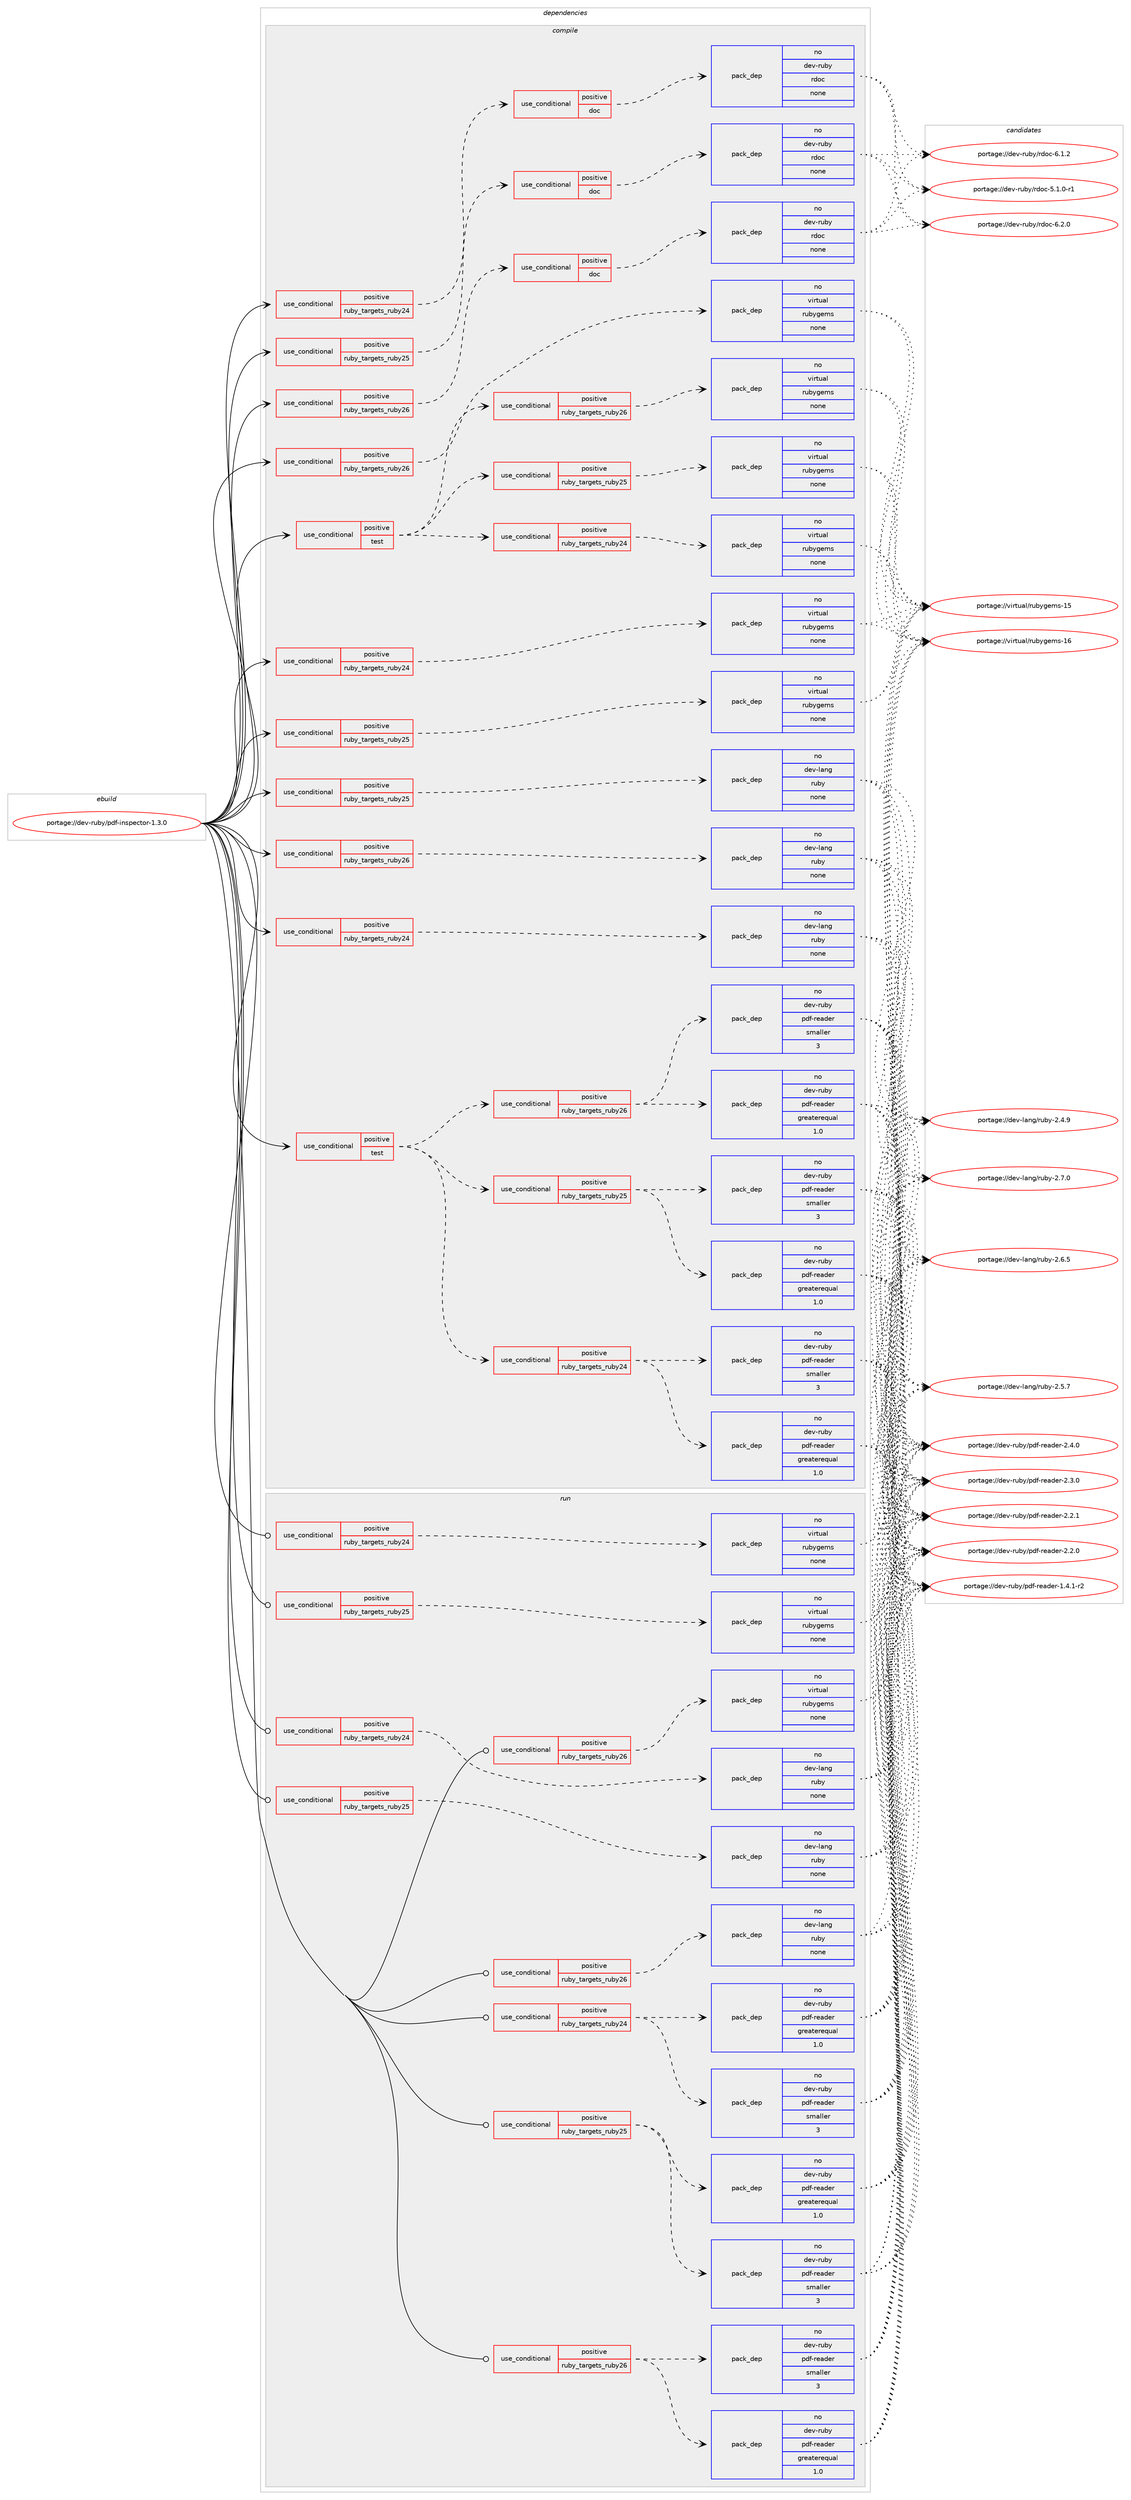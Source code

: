 digraph prolog {

# *************
# Graph options
# *************

newrank=true;
concentrate=true;
compound=true;
graph [rankdir=LR,fontname=Helvetica,fontsize=10,ranksep=1.5];#, ranksep=2.5, nodesep=0.2];
edge  [arrowhead=vee];
node  [fontname=Helvetica,fontsize=10];

# **********
# The ebuild
# **********

subgraph cluster_leftcol {
color=gray;
label=<<i>ebuild</i>>;
id [label="portage://dev-ruby/pdf-inspector-1.3.0", color=red, width=4, href="../dev-ruby/pdf-inspector-1.3.0.svg"];
}

# ****************
# The dependencies
# ****************

subgraph cluster_midcol {
color=gray;
label=<<i>dependencies</i>>;
subgraph cluster_compile {
fillcolor="#eeeeee";
style=filled;
label=<<i>compile</i>>;
subgraph cond78741 {
dependency339533 [label=<<TABLE BORDER="0" CELLBORDER="1" CELLSPACING="0" CELLPADDING="4"><TR><TD ROWSPAN="3" CELLPADDING="10">use_conditional</TD></TR><TR><TD>positive</TD></TR><TR><TD>ruby_targets_ruby24</TD></TR></TABLE>>, shape=none, color=red];
subgraph cond78742 {
dependency339534 [label=<<TABLE BORDER="0" CELLBORDER="1" CELLSPACING="0" CELLPADDING="4"><TR><TD ROWSPAN="3" CELLPADDING="10">use_conditional</TD></TR><TR><TD>positive</TD></TR><TR><TD>doc</TD></TR></TABLE>>, shape=none, color=red];
subgraph pack256045 {
dependency339535 [label=<<TABLE BORDER="0" CELLBORDER="1" CELLSPACING="0" CELLPADDING="4" WIDTH="220"><TR><TD ROWSPAN="6" CELLPADDING="30">pack_dep</TD></TR><TR><TD WIDTH="110">no</TD></TR><TR><TD>dev-ruby</TD></TR><TR><TD>rdoc</TD></TR><TR><TD>none</TD></TR><TR><TD></TD></TR></TABLE>>, shape=none, color=blue];
}
dependency339534:e -> dependency339535:w [weight=20,style="dashed",arrowhead="vee"];
}
dependency339533:e -> dependency339534:w [weight=20,style="dashed",arrowhead="vee"];
}
id:e -> dependency339533:w [weight=20,style="solid",arrowhead="vee"];
subgraph cond78743 {
dependency339536 [label=<<TABLE BORDER="0" CELLBORDER="1" CELLSPACING="0" CELLPADDING="4"><TR><TD ROWSPAN="3" CELLPADDING="10">use_conditional</TD></TR><TR><TD>positive</TD></TR><TR><TD>ruby_targets_ruby24</TD></TR></TABLE>>, shape=none, color=red];
subgraph pack256046 {
dependency339537 [label=<<TABLE BORDER="0" CELLBORDER="1" CELLSPACING="0" CELLPADDING="4" WIDTH="220"><TR><TD ROWSPAN="6" CELLPADDING="30">pack_dep</TD></TR><TR><TD WIDTH="110">no</TD></TR><TR><TD>dev-lang</TD></TR><TR><TD>ruby</TD></TR><TR><TD>none</TD></TR><TR><TD></TD></TR></TABLE>>, shape=none, color=blue];
}
dependency339536:e -> dependency339537:w [weight=20,style="dashed",arrowhead="vee"];
}
id:e -> dependency339536:w [weight=20,style="solid",arrowhead="vee"];
subgraph cond78744 {
dependency339538 [label=<<TABLE BORDER="0" CELLBORDER="1" CELLSPACING="0" CELLPADDING="4"><TR><TD ROWSPAN="3" CELLPADDING="10">use_conditional</TD></TR><TR><TD>positive</TD></TR><TR><TD>ruby_targets_ruby24</TD></TR></TABLE>>, shape=none, color=red];
subgraph pack256047 {
dependency339539 [label=<<TABLE BORDER="0" CELLBORDER="1" CELLSPACING="0" CELLPADDING="4" WIDTH="220"><TR><TD ROWSPAN="6" CELLPADDING="30">pack_dep</TD></TR><TR><TD WIDTH="110">no</TD></TR><TR><TD>virtual</TD></TR><TR><TD>rubygems</TD></TR><TR><TD>none</TD></TR><TR><TD></TD></TR></TABLE>>, shape=none, color=blue];
}
dependency339538:e -> dependency339539:w [weight=20,style="dashed",arrowhead="vee"];
}
id:e -> dependency339538:w [weight=20,style="solid",arrowhead="vee"];
subgraph cond78745 {
dependency339540 [label=<<TABLE BORDER="0" CELLBORDER="1" CELLSPACING="0" CELLPADDING="4"><TR><TD ROWSPAN="3" CELLPADDING="10">use_conditional</TD></TR><TR><TD>positive</TD></TR><TR><TD>ruby_targets_ruby25</TD></TR></TABLE>>, shape=none, color=red];
subgraph cond78746 {
dependency339541 [label=<<TABLE BORDER="0" CELLBORDER="1" CELLSPACING="0" CELLPADDING="4"><TR><TD ROWSPAN="3" CELLPADDING="10">use_conditional</TD></TR><TR><TD>positive</TD></TR><TR><TD>doc</TD></TR></TABLE>>, shape=none, color=red];
subgraph pack256048 {
dependency339542 [label=<<TABLE BORDER="0" CELLBORDER="1" CELLSPACING="0" CELLPADDING="4" WIDTH="220"><TR><TD ROWSPAN="6" CELLPADDING="30">pack_dep</TD></TR><TR><TD WIDTH="110">no</TD></TR><TR><TD>dev-ruby</TD></TR><TR><TD>rdoc</TD></TR><TR><TD>none</TD></TR><TR><TD></TD></TR></TABLE>>, shape=none, color=blue];
}
dependency339541:e -> dependency339542:w [weight=20,style="dashed",arrowhead="vee"];
}
dependency339540:e -> dependency339541:w [weight=20,style="dashed",arrowhead="vee"];
}
id:e -> dependency339540:w [weight=20,style="solid",arrowhead="vee"];
subgraph cond78747 {
dependency339543 [label=<<TABLE BORDER="0" CELLBORDER="1" CELLSPACING="0" CELLPADDING="4"><TR><TD ROWSPAN="3" CELLPADDING="10">use_conditional</TD></TR><TR><TD>positive</TD></TR><TR><TD>ruby_targets_ruby25</TD></TR></TABLE>>, shape=none, color=red];
subgraph pack256049 {
dependency339544 [label=<<TABLE BORDER="0" CELLBORDER="1" CELLSPACING="0" CELLPADDING="4" WIDTH="220"><TR><TD ROWSPAN="6" CELLPADDING="30">pack_dep</TD></TR><TR><TD WIDTH="110">no</TD></TR><TR><TD>dev-lang</TD></TR><TR><TD>ruby</TD></TR><TR><TD>none</TD></TR><TR><TD></TD></TR></TABLE>>, shape=none, color=blue];
}
dependency339543:e -> dependency339544:w [weight=20,style="dashed",arrowhead="vee"];
}
id:e -> dependency339543:w [weight=20,style="solid",arrowhead="vee"];
subgraph cond78748 {
dependency339545 [label=<<TABLE BORDER="0" CELLBORDER="1" CELLSPACING="0" CELLPADDING="4"><TR><TD ROWSPAN="3" CELLPADDING="10">use_conditional</TD></TR><TR><TD>positive</TD></TR><TR><TD>ruby_targets_ruby25</TD></TR></TABLE>>, shape=none, color=red];
subgraph pack256050 {
dependency339546 [label=<<TABLE BORDER="0" CELLBORDER="1" CELLSPACING="0" CELLPADDING="4" WIDTH="220"><TR><TD ROWSPAN="6" CELLPADDING="30">pack_dep</TD></TR><TR><TD WIDTH="110">no</TD></TR><TR><TD>virtual</TD></TR><TR><TD>rubygems</TD></TR><TR><TD>none</TD></TR><TR><TD></TD></TR></TABLE>>, shape=none, color=blue];
}
dependency339545:e -> dependency339546:w [weight=20,style="dashed",arrowhead="vee"];
}
id:e -> dependency339545:w [weight=20,style="solid",arrowhead="vee"];
subgraph cond78749 {
dependency339547 [label=<<TABLE BORDER="0" CELLBORDER="1" CELLSPACING="0" CELLPADDING="4"><TR><TD ROWSPAN="3" CELLPADDING="10">use_conditional</TD></TR><TR><TD>positive</TD></TR><TR><TD>ruby_targets_ruby26</TD></TR></TABLE>>, shape=none, color=red];
subgraph cond78750 {
dependency339548 [label=<<TABLE BORDER="0" CELLBORDER="1" CELLSPACING="0" CELLPADDING="4"><TR><TD ROWSPAN="3" CELLPADDING="10">use_conditional</TD></TR><TR><TD>positive</TD></TR><TR><TD>doc</TD></TR></TABLE>>, shape=none, color=red];
subgraph pack256051 {
dependency339549 [label=<<TABLE BORDER="0" CELLBORDER="1" CELLSPACING="0" CELLPADDING="4" WIDTH="220"><TR><TD ROWSPAN="6" CELLPADDING="30">pack_dep</TD></TR><TR><TD WIDTH="110">no</TD></TR><TR><TD>dev-ruby</TD></TR><TR><TD>rdoc</TD></TR><TR><TD>none</TD></TR><TR><TD></TD></TR></TABLE>>, shape=none, color=blue];
}
dependency339548:e -> dependency339549:w [weight=20,style="dashed",arrowhead="vee"];
}
dependency339547:e -> dependency339548:w [weight=20,style="dashed",arrowhead="vee"];
}
id:e -> dependency339547:w [weight=20,style="solid",arrowhead="vee"];
subgraph cond78751 {
dependency339550 [label=<<TABLE BORDER="0" CELLBORDER="1" CELLSPACING="0" CELLPADDING="4"><TR><TD ROWSPAN="3" CELLPADDING="10">use_conditional</TD></TR><TR><TD>positive</TD></TR><TR><TD>ruby_targets_ruby26</TD></TR></TABLE>>, shape=none, color=red];
subgraph pack256052 {
dependency339551 [label=<<TABLE BORDER="0" CELLBORDER="1" CELLSPACING="0" CELLPADDING="4" WIDTH="220"><TR><TD ROWSPAN="6" CELLPADDING="30">pack_dep</TD></TR><TR><TD WIDTH="110">no</TD></TR><TR><TD>dev-lang</TD></TR><TR><TD>ruby</TD></TR><TR><TD>none</TD></TR><TR><TD></TD></TR></TABLE>>, shape=none, color=blue];
}
dependency339550:e -> dependency339551:w [weight=20,style="dashed",arrowhead="vee"];
}
id:e -> dependency339550:w [weight=20,style="solid",arrowhead="vee"];
subgraph cond78752 {
dependency339552 [label=<<TABLE BORDER="0" CELLBORDER="1" CELLSPACING="0" CELLPADDING="4"><TR><TD ROWSPAN="3" CELLPADDING="10">use_conditional</TD></TR><TR><TD>positive</TD></TR><TR><TD>ruby_targets_ruby26</TD></TR></TABLE>>, shape=none, color=red];
subgraph pack256053 {
dependency339553 [label=<<TABLE BORDER="0" CELLBORDER="1" CELLSPACING="0" CELLPADDING="4" WIDTH="220"><TR><TD ROWSPAN="6" CELLPADDING="30">pack_dep</TD></TR><TR><TD WIDTH="110">no</TD></TR><TR><TD>virtual</TD></TR><TR><TD>rubygems</TD></TR><TR><TD>none</TD></TR><TR><TD></TD></TR></TABLE>>, shape=none, color=blue];
}
dependency339552:e -> dependency339553:w [weight=20,style="dashed",arrowhead="vee"];
}
id:e -> dependency339552:w [weight=20,style="solid",arrowhead="vee"];
subgraph cond78753 {
dependency339554 [label=<<TABLE BORDER="0" CELLBORDER="1" CELLSPACING="0" CELLPADDING="4"><TR><TD ROWSPAN="3" CELLPADDING="10">use_conditional</TD></TR><TR><TD>positive</TD></TR><TR><TD>test</TD></TR></TABLE>>, shape=none, color=red];
subgraph cond78754 {
dependency339555 [label=<<TABLE BORDER="0" CELLBORDER="1" CELLSPACING="0" CELLPADDING="4"><TR><TD ROWSPAN="3" CELLPADDING="10">use_conditional</TD></TR><TR><TD>positive</TD></TR><TR><TD>ruby_targets_ruby24</TD></TR></TABLE>>, shape=none, color=red];
subgraph pack256054 {
dependency339556 [label=<<TABLE BORDER="0" CELLBORDER="1" CELLSPACING="0" CELLPADDING="4" WIDTH="220"><TR><TD ROWSPAN="6" CELLPADDING="30">pack_dep</TD></TR><TR><TD WIDTH="110">no</TD></TR><TR><TD>dev-ruby</TD></TR><TR><TD>pdf-reader</TD></TR><TR><TD>greaterequal</TD></TR><TR><TD>1.0</TD></TR></TABLE>>, shape=none, color=blue];
}
dependency339555:e -> dependency339556:w [weight=20,style="dashed",arrowhead="vee"];
subgraph pack256055 {
dependency339557 [label=<<TABLE BORDER="0" CELLBORDER="1" CELLSPACING="0" CELLPADDING="4" WIDTH="220"><TR><TD ROWSPAN="6" CELLPADDING="30">pack_dep</TD></TR><TR><TD WIDTH="110">no</TD></TR><TR><TD>dev-ruby</TD></TR><TR><TD>pdf-reader</TD></TR><TR><TD>smaller</TD></TR><TR><TD>3</TD></TR></TABLE>>, shape=none, color=blue];
}
dependency339555:e -> dependency339557:w [weight=20,style="dashed",arrowhead="vee"];
}
dependency339554:e -> dependency339555:w [weight=20,style="dashed",arrowhead="vee"];
subgraph cond78755 {
dependency339558 [label=<<TABLE BORDER="0" CELLBORDER="1" CELLSPACING="0" CELLPADDING="4"><TR><TD ROWSPAN="3" CELLPADDING="10">use_conditional</TD></TR><TR><TD>positive</TD></TR><TR><TD>ruby_targets_ruby25</TD></TR></TABLE>>, shape=none, color=red];
subgraph pack256056 {
dependency339559 [label=<<TABLE BORDER="0" CELLBORDER="1" CELLSPACING="0" CELLPADDING="4" WIDTH="220"><TR><TD ROWSPAN="6" CELLPADDING="30">pack_dep</TD></TR><TR><TD WIDTH="110">no</TD></TR><TR><TD>dev-ruby</TD></TR><TR><TD>pdf-reader</TD></TR><TR><TD>greaterequal</TD></TR><TR><TD>1.0</TD></TR></TABLE>>, shape=none, color=blue];
}
dependency339558:e -> dependency339559:w [weight=20,style="dashed",arrowhead="vee"];
subgraph pack256057 {
dependency339560 [label=<<TABLE BORDER="0" CELLBORDER="1" CELLSPACING="0" CELLPADDING="4" WIDTH="220"><TR><TD ROWSPAN="6" CELLPADDING="30">pack_dep</TD></TR><TR><TD WIDTH="110">no</TD></TR><TR><TD>dev-ruby</TD></TR><TR><TD>pdf-reader</TD></TR><TR><TD>smaller</TD></TR><TR><TD>3</TD></TR></TABLE>>, shape=none, color=blue];
}
dependency339558:e -> dependency339560:w [weight=20,style="dashed",arrowhead="vee"];
}
dependency339554:e -> dependency339558:w [weight=20,style="dashed",arrowhead="vee"];
subgraph cond78756 {
dependency339561 [label=<<TABLE BORDER="0" CELLBORDER="1" CELLSPACING="0" CELLPADDING="4"><TR><TD ROWSPAN="3" CELLPADDING="10">use_conditional</TD></TR><TR><TD>positive</TD></TR><TR><TD>ruby_targets_ruby26</TD></TR></TABLE>>, shape=none, color=red];
subgraph pack256058 {
dependency339562 [label=<<TABLE BORDER="0" CELLBORDER="1" CELLSPACING="0" CELLPADDING="4" WIDTH="220"><TR><TD ROWSPAN="6" CELLPADDING="30">pack_dep</TD></TR><TR><TD WIDTH="110">no</TD></TR><TR><TD>dev-ruby</TD></TR><TR><TD>pdf-reader</TD></TR><TR><TD>greaterequal</TD></TR><TR><TD>1.0</TD></TR></TABLE>>, shape=none, color=blue];
}
dependency339561:e -> dependency339562:w [weight=20,style="dashed",arrowhead="vee"];
subgraph pack256059 {
dependency339563 [label=<<TABLE BORDER="0" CELLBORDER="1" CELLSPACING="0" CELLPADDING="4" WIDTH="220"><TR><TD ROWSPAN="6" CELLPADDING="30">pack_dep</TD></TR><TR><TD WIDTH="110">no</TD></TR><TR><TD>dev-ruby</TD></TR><TR><TD>pdf-reader</TD></TR><TR><TD>smaller</TD></TR><TR><TD>3</TD></TR></TABLE>>, shape=none, color=blue];
}
dependency339561:e -> dependency339563:w [weight=20,style="dashed",arrowhead="vee"];
}
dependency339554:e -> dependency339561:w [weight=20,style="dashed",arrowhead="vee"];
}
id:e -> dependency339554:w [weight=20,style="solid",arrowhead="vee"];
subgraph cond78757 {
dependency339564 [label=<<TABLE BORDER="0" CELLBORDER="1" CELLSPACING="0" CELLPADDING="4"><TR><TD ROWSPAN="3" CELLPADDING="10">use_conditional</TD></TR><TR><TD>positive</TD></TR><TR><TD>test</TD></TR></TABLE>>, shape=none, color=red];
subgraph cond78758 {
dependency339565 [label=<<TABLE BORDER="0" CELLBORDER="1" CELLSPACING="0" CELLPADDING="4"><TR><TD ROWSPAN="3" CELLPADDING="10">use_conditional</TD></TR><TR><TD>positive</TD></TR><TR><TD>ruby_targets_ruby24</TD></TR></TABLE>>, shape=none, color=red];
subgraph pack256060 {
dependency339566 [label=<<TABLE BORDER="0" CELLBORDER="1" CELLSPACING="0" CELLPADDING="4" WIDTH="220"><TR><TD ROWSPAN="6" CELLPADDING="30">pack_dep</TD></TR><TR><TD WIDTH="110">no</TD></TR><TR><TD>virtual</TD></TR><TR><TD>rubygems</TD></TR><TR><TD>none</TD></TR><TR><TD></TD></TR></TABLE>>, shape=none, color=blue];
}
dependency339565:e -> dependency339566:w [weight=20,style="dashed",arrowhead="vee"];
}
dependency339564:e -> dependency339565:w [weight=20,style="dashed",arrowhead="vee"];
subgraph cond78759 {
dependency339567 [label=<<TABLE BORDER="0" CELLBORDER="1" CELLSPACING="0" CELLPADDING="4"><TR><TD ROWSPAN="3" CELLPADDING="10">use_conditional</TD></TR><TR><TD>positive</TD></TR><TR><TD>ruby_targets_ruby25</TD></TR></TABLE>>, shape=none, color=red];
subgraph pack256061 {
dependency339568 [label=<<TABLE BORDER="0" CELLBORDER="1" CELLSPACING="0" CELLPADDING="4" WIDTH="220"><TR><TD ROWSPAN="6" CELLPADDING="30">pack_dep</TD></TR><TR><TD WIDTH="110">no</TD></TR><TR><TD>virtual</TD></TR><TR><TD>rubygems</TD></TR><TR><TD>none</TD></TR><TR><TD></TD></TR></TABLE>>, shape=none, color=blue];
}
dependency339567:e -> dependency339568:w [weight=20,style="dashed",arrowhead="vee"];
}
dependency339564:e -> dependency339567:w [weight=20,style="dashed",arrowhead="vee"];
subgraph cond78760 {
dependency339569 [label=<<TABLE BORDER="0" CELLBORDER="1" CELLSPACING="0" CELLPADDING="4"><TR><TD ROWSPAN="3" CELLPADDING="10">use_conditional</TD></TR><TR><TD>positive</TD></TR><TR><TD>ruby_targets_ruby26</TD></TR></TABLE>>, shape=none, color=red];
subgraph pack256062 {
dependency339570 [label=<<TABLE BORDER="0" CELLBORDER="1" CELLSPACING="0" CELLPADDING="4" WIDTH="220"><TR><TD ROWSPAN="6" CELLPADDING="30">pack_dep</TD></TR><TR><TD WIDTH="110">no</TD></TR><TR><TD>virtual</TD></TR><TR><TD>rubygems</TD></TR><TR><TD>none</TD></TR><TR><TD></TD></TR></TABLE>>, shape=none, color=blue];
}
dependency339569:e -> dependency339570:w [weight=20,style="dashed",arrowhead="vee"];
}
dependency339564:e -> dependency339569:w [weight=20,style="dashed",arrowhead="vee"];
}
id:e -> dependency339564:w [weight=20,style="solid",arrowhead="vee"];
}
subgraph cluster_compileandrun {
fillcolor="#eeeeee";
style=filled;
label=<<i>compile and run</i>>;
}
subgraph cluster_run {
fillcolor="#eeeeee";
style=filled;
label=<<i>run</i>>;
subgraph cond78761 {
dependency339571 [label=<<TABLE BORDER="0" CELLBORDER="1" CELLSPACING="0" CELLPADDING="4"><TR><TD ROWSPAN="3" CELLPADDING="10">use_conditional</TD></TR><TR><TD>positive</TD></TR><TR><TD>ruby_targets_ruby24</TD></TR></TABLE>>, shape=none, color=red];
subgraph pack256063 {
dependency339572 [label=<<TABLE BORDER="0" CELLBORDER="1" CELLSPACING="0" CELLPADDING="4" WIDTH="220"><TR><TD ROWSPAN="6" CELLPADDING="30">pack_dep</TD></TR><TR><TD WIDTH="110">no</TD></TR><TR><TD>dev-lang</TD></TR><TR><TD>ruby</TD></TR><TR><TD>none</TD></TR><TR><TD></TD></TR></TABLE>>, shape=none, color=blue];
}
dependency339571:e -> dependency339572:w [weight=20,style="dashed",arrowhead="vee"];
}
id:e -> dependency339571:w [weight=20,style="solid",arrowhead="odot"];
subgraph cond78762 {
dependency339573 [label=<<TABLE BORDER="0" CELLBORDER="1" CELLSPACING="0" CELLPADDING="4"><TR><TD ROWSPAN="3" CELLPADDING="10">use_conditional</TD></TR><TR><TD>positive</TD></TR><TR><TD>ruby_targets_ruby24</TD></TR></TABLE>>, shape=none, color=red];
subgraph pack256064 {
dependency339574 [label=<<TABLE BORDER="0" CELLBORDER="1" CELLSPACING="0" CELLPADDING="4" WIDTH="220"><TR><TD ROWSPAN="6" CELLPADDING="30">pack_dep</TD></TR><TR><TD WIDTH="110">no</TD></TR><TR><TD>dev-ruby</TD></TR><TR><TD>pdf-reader</TD></TR><TR><TD>greaterequal</TD></TR><TR><TD>1.0</TD></TR></TABLE>>, shape=none, color=blue];
}
dependency339573:e -> dependency339574:w [weight=20,style="dashed",arrowhead="vee"];
subgraph pack256065 {
dependency339575 [label=<<TABLE BORDER="0" CELLBORDER="1" CELLSPACING="0" CELLPADDING="4" WIDTH="220"><TR><TD ROWSPAN="6" CELLPADDING="30">pack_dep</TD></TR><TR><TD WIDTH="110">no</TD></TR><TR><TD>dev-ruby</TD></TR><TR><TD>pdf-reader</TD></TR><TR><TD>smaller</TD></TR><TR><TD>3</TD></TR></TABLE>>, shape=none, color=blue];
}
dependency339573:e -> dependency339575:w [weight=20,style="dashed",arrowhead="vee"];
}
id:e -> dependency339573:w [weight=20,style="solid",arrowhead="odot"];
subgraph cond78763 {
dependency339576 [label=<<TABLE BORDER="0" CELLBORDER="1" CELLSPACING="0" CELLPADDING="4"><TR><TD ROWSPAN="3" CELLPADDING="10">use_conditional</TD></TR><TR><TD>positive</TD></TR><TR><TD>ruby_targets_ruby24</TD></TR></TABLE>>, shape=none, color=red];
subgraph pack256066 {
dependency339577 [label=<<TABLE BORDER="0" CELLBORDER="1" CELLSPACING="0" CELLPADDING="4" WIDTH="220"><TR><TD ROWSPAN="6" CELLPADDING="30">pack_dep</TD></TR><TR><TD WIDTH="110">no</TD></TR><TR><TD>virtual</TD></TR><TR><TD>rubygems</TD></TR><TR><TD>none</TD></TR><TR><TD></TD></TR></TABLE>>, shape=none, color=blue];
}
dependency339576:e -> dependency339577:w [weight=20,style="dashed",arrowhead="vee"];
}
id:e -> dependency339576:w [weight=20,style="solid",arrowhead="odot"];
subgraph cond78764 {
dependency339578 [label=<<TABLE BORDER="0" CELLBORDER="1" CELLSPACING="0" CELLPADDING="4"><TR><TD ROWSPAN="3" CELLPADDING="10">use_conditional</TD></TR><TR><TD>positive</TD></TR><TR><TD>ruby_targets_ruby25</TD></TR></TABLE>>, shape=none, color=red];
subgraph pack256067 {
dependency339579 [label=<<TABLE BORDER="0" CELLBORDER="1" CELLSPACING="0" CELLPADDING="4" WIDTH="220"><TR><TD ROWSPAN="6" CELLPADDING="30">pack_dep</TD></TR><TR><TD WIDTH="110">no</TD></TR><TR><TD>dev-lang</TD></TR><TR><TD>ruby</TD></TR><TR><TD>none</TD></TR><TR><TD></TD></TR></TABLE>>, shape=none, color=blue];
}
dependency339578:e -> dependency339579:w [weight=20,style="dashed",arrowhead="vee"];
}
id:e -> dependency339578:w [weight=20,style="solid",arrowhead="odot"];
subgraph cond78765 {
dependency339580 [label=<<TABLE BORDER="0" CELLBORDER="1" CELLSPACING="0" CELLPADDING="4"><TR><TD ROWSPAN="3" CELLPADDING="10">use_conditional</TD></TR><TR><TD>positive</TD></TR><TR><TD>ruby_targets_ruby25</TD></TR></TABLE>>, shape=none, color=red];
subgraph pack256068 {
dependency339581 [label=<<TABLE BORDER="0" CELLBORDER="1" CELLSPACING="0" CELLPADDING="4" WIDTH="220"><TR><TD ROWSPAN="6" CELLPADDING="30">pack_dep</TD></TR><TR><TD WIDTH="110">no</TD></TR><TR><TD>dev-ruby</TD></TR><TR><TD>pdf-reader</TD></TR><TR><TD>greaterequal</TD></TR><TR><TD>1.0</TD></TR></TABLE>>, shape=none, color=blue];
}
dependency339580:e -> dependency339581:w [weight=20,style="dashed",arrowhead="vee"];
subgraph pack256069 {
dependency339582 [label=<<TABLE BORDER="0" CELLBORDER="1" CELLSPACING="0" CELLPADDING="4" WIDTH="220"><TR><TD ROWSPAN="6" CELLPADDING="30">pack_dep</TD></TR><TR><TD WIDTH="110">no</TD></TR><TR><TD>dev-ruby</TD></TR><TR><TD>pdf-reader</TD></TR><TR><TD>smaller</TD></TR><TR><TD>3</TD></TR></TABLE>>, shape=none, color=blue];
}
dependency339580:e -> dependency339582:w [weight=20,style="dashed",arrowhead="vee"];
}
id:e -> dependency339580:w [weight=20,style="solid",arrowhead="odot"];
subgraph cond78766 {
dependency339583 [label=<<TABLE BORDER="0" CELLBORDER="1" CELLSPACING="0" CELLPADDING="4"><TR><TD ROWSPAN="3" CELLPADDING="10">use_conditional</TD></TR><TR><TD>positive</TD></TR><TR><TD>ruby_targets_ruby25</TD></TR></TABLE>>, shape=none, color=red];
subgraph pack256070 {
dependency339584 [label=<<TABLE BORDER="0" CELLBORDER="1" CELLSPACING="0" CELLPADDING="4" WIDTH="220"><TR><TD ROWSPAN="6" CELLPADDING="30">pack_dep</TD></TR><TR><TD WIDTH="110">no</TD></TR><TR><TD>virtual</TD></TR><TR><TD>rubygems</TD></TR><TR><TD>none</TD></TR><TR><TD></TD></TR></TABLE>>, shape=none, color=blue];
}
dependency339583:e -> dependency339584:w [weight=20,style="dashed",arrowhead="vee"];
}
id:e -> dependency339583:w [weight=20,style="solid",arrowhead="odot"];
subgraph cond78767 {
dependency339585 [label=<<TABLE BORDER="0" CELLBORDER="1" CELLSPACING="0" CELLPADDING="4"><TR><TD ROWSPAN="3" CELLPADDING="10">use_conditional</TD></TR><TR><TD>positive</TD></TR><TR><TD>ruby_targets_ruby26</TD></TR></TABLE>>, shape=none, color=red];
subgraph pack256071 {
dependency339586 [label=<<TABLE BORDER="0" CELLBORDER="1" CELLSPACING="0" CELLPADDING="4" WIDTH="220"><TR><TD ROWSPAN="6" CELLPADDING="30">pack_dep</TD></TR><TR><TD WIDTH="110">no</TD></TR><TR><TD>dev-lang</TD></TR><TR><TD>ruby</TD></TR><TR><TD>none</TD></TR><TR><TD></TD></TR></TABLE>>, shape=none, color=blue];
}
dependency339585:e -> dependency339586:w [weight=20,style="dashed",arrowhead="vee"];
}
id:e -> dependency339585:w [weight=20,style="solid",arrowhead="odot"];
subgraph cond78768 {
dependency339587 [label=<<TABLE BORDER="0" CELLBORDER="1" CELLSPACING="0" CELLPADDING="4"><TR><TD ROWSPAN="3" CELLPADDING="10">use_conditional</TD></TR><TR><TD>positive</TD></TR><TR><TD>ruby_targets_ruby26</TD></TR></TABLE>>, shape=none, color=red];
subgraph pack256072 {
dependency339588 [label=<<TABLE BORDER="0" CELLBORDER="1" CELLSPACING="0" CELLPADDING="4" WIDTH="220"><TR><TD ROWSPAN="6" CELLPADDING="30">pack_dep</TD></TR><TR><TD WIDTH="110">no</TD></TR><TR><TD>dev-ruby</TD></TR><TR><TD>pdf-reader</TD></TR><TR><TD>greaterequal</TD></TR><TR><TD>1.0</TD></TR></TABLE>>, shape=none, color=blue];
}
dependency339587:e -> dependency339588:w [weight=20,style="dashed",arrowhead="vee"];
subgraph pack256073 {
dependency339589 [label=<<TABLE BORDER="0" CELLBORDER="1" CELLSPACING="0" CELLPADDING="4" WIDTH="220"><TR><TD ROWSPAN="6" CELLPADDING="30">pack_dep</TD></TR><TR><TD WIDTH="110">no</TD></TR><TR><TD>dev-ruby</TD></TR><TR><TD>pdf-reader</TD></TR><TR><TD>smaller</TD></TR><TR><TD>3</TD></TR></TABLE>>, shape=none, color=blue];
}
dependency339587:e -> dependency339589:w [weight=20,style="dashed",arrowhead="vee"];
}
id:e -> dependency339587:w [weight=20,style="solid",arrowhead="odot"];
subgraph cond78769 {
dependency339590 [label=<<TABLE BORDER="0" CELLBORDER="1" CELLSPACING="0" CELLPADDING="4"><TR><TD ROWSPAN="3" CELLPADDING="10">use_conditional</TD></TR><TR><TD>positive</TD></TR><TR><TD>ruby_targets_ruby26</TD></TR></TABLE>>, shape=none, color=red];
subgraph pack256074 {
dependency339591 [label=<<TABLE BORDER="0" CELLBORDER="1" CELLSPACING="0" CELLPADDING="4" WIDTH="220"><TR><TD ROWSPAN="6" CELLPADDING="30">pack_dep</TD></TR><TR><TD WIDTH="110">no</TD></TR><TR><TD>virtual</TD></TR><TR><TD>rubygems</TD></TR><TR><TD>none</TD></TR><TR><TD></TD></TR></TABLE>>, shape=none, color=blue];
}
dependency339590:e -> dependency339591:w [weight=20,style="dashed",arrowhead="vee"];
}
id:e -> dependency339590:w [weight=20,style="solid",arrowhead="odot"];
}
}

# **************
# The candidates
# **************

subgraph cluster_choices {
rank=same;
color=gray;
label=<<i>candidates</i>>;

subgraph choice256045 {
color=black;
nodesep=1;
choice10010111845114117981214711410011199455446504648 [label="portage://dev-ruby/rdoc-6.2.0", color=red, width=4,href="../dev-ruby/rdoc-6.2.0.svg"];
choice10010111845114117981214711410011199455446494650 [label="portage://dev-ruby/rdoc-6.1.2", color=red, width=4,href="../dev-ruby/rdoc-6.1.2.svg"];
choice100101118451141179812147114100111994553464946484511449 [label="portage://dev-ruby/rdoc-5.1.0-r1", color=red, width=4,href="../dev-ruby/rdoc-5.1.0-r1.svg"];
dependency339535:e -> choice10010111845114117981214711410011199455446504648:w [style=dotted,weight="100"];
dependency339535:e -> choice10010111845114117981214711410011199455446494650:w [style=dotted,weight="100"];
dependency339535:e -> choice100101118451141179812147114100111994553464946484511449:w [style=dotted,weight="100"];
}
subgraph choice256046 {
color=black;
nodesep=1;
choice10010111845108971101034711411798121455046554648 [label="portage://dev-lang/ruby-2.7.0", color=red, width=4,href="../dev-lang/ruby-2.7.0.svg"];
choice10010111845108971101034711411798121455046544653 [label="portage://dev-lang/ruby-2.6.5", color=red, width=4,href="../dev-lang/ruby-2.6.5.svg"];
choice10010111845108971101034711411798121455046534655 [label="portage://dev-lang/ruby-2.5.7", color=red, width=4,href="../dev-lang/ruby-2.5.7.svg"];
choice10010111845108971101034711411798121455046524657 [label="portage://dev-lang/ruby-2.4.9", color=red, width=4,href="../dev-lang/ruby-2.4.9.svg"];
dependency339537:e -> choice10010111845108971101034711411798121455046554648:w [style=dotted,weight="100"];
dependency339537:e -> choice10010111845108971101034711411798121455046544653:w [style=dotted,weight="100"];
dependency339537:e -> choice10010111845108971101034711411798121455046534655:w [style=dotted,weight="100"];
dependency339537:e -> choice10010111845108971101034711411798121455046524657:w [style=dotted,weight="100"];
}
subgraph choice256047 {
color=black;
nodesep=1;
choice118105114116117971084711411798121103101109115454954 [label="portage://virtual/rubygems-16", color=red, width=4,href="../virtual/rubygems-16.svg"];
choice118105114116117971084711411798121103101109115454953 [label="portage://virtual/rubygems-15", color=red, width=4,href="../virtual/rubygems-15.svg"];
dependency339539:e -> choice118105114116117971084711411798121103101109115454954:w [style=dotted,weight="100"];
dependency339539:e -> choice118105114116117971084711411798121103101109115454953:w [style=dotted,weight="100"];
}
subgraph choice256048 {
color=black;
nodesep=1;
choice10010111845114117981214711410011199455446504648 [label="portage://dev-ruby/rdoc-6.2.0", color=red, width=4,href="../dev-ruby/rdoc-6.2.0.svg"];
choice10010111845114117981214711410011199455446494650 [label="portage://dev-ruby/rdoc-6.1.2", color=red, width=4,href="../dev-ruby/rdoc-6.1.2.svg"];
choice100101118451141179812147114100111994553464946484511449 [label="portage://dev-ruby/rdoc-5.1.0-r1", color=red, width=4,href="../dev-ruby/rdoc-5.1.0-r1.svg"];
dependency339542:e -> choice10010111845114117981214711410011199455446504648:w [style=dotted,weight="100"];
dependency339542:e -> choice10010111845114117981214711410011199455446494650:w [style=dotted,weight="100"];
dependency339542:e -> choice100101118451141179812147114100111994553464946484511449:w [style=dotted,weight="100"];
}
subgraph choice256049 {
color=black;
nodesep=1;
choice10010111845108971101034711411798121455046554648 [label="portage://dev-lang/ruby-2.7.0", color=red, width=4,href="../dev-lang/ruby-2.7.0.svg"];
choice10010111845108971101034711411798121455046544653 [label="portage://dev-lang/ruby-2.6.5", color=red, width=4,href="../dev-lang/ruby-2.6.5.svg"];
choice10010111845108971101034711411798121455046534655 [label="portage://dev-lang/ruby-2.5.7", color=red, width=4,href="../dev-lang/ruby-2.5.7.svg"];
choice10010111845108971101034711411798121455046524657 [label="portage://dev-lang/ruby-2.4.9", color=red, width=4,href="../dev-lang/ruby-2.4.9.svg"];
dependency339544:e -> choice10010111845108971101034711411798121455046554648:w [style=dotted,weight="100"];
dependency339544:e -> choice10010111845108971101034711411798121455046544653:w [style=dotted,weight="100"];
dependency339544:e -> choice10010111845108971101034711411798121455046534655:w [style=dotted,weight="100"];
dependency339544:e -> choice10010111845108971101034711411798121455046524657:w [style=dotted,weight="100"];
}
subgraph choice256050 {
color=black;
nodesep=1;
choice118105114116117971084711411798121103101109115454954 [label="portage://virtual/rubygems-16", color=red, width=4,href="../virtual/rubygems-16.svg"];
choice118105114116117971084711411798121103101109115454953 [label="portage://virtual/rubygems-15", color=red, width=4,href="../virtual/rubygems-15.svg"];
dependency339546:e -> choice118105114116117971084711411798121103101109115454954:w [style=dotted,weight="100"];
dependency339546:e -> choice118105114116117971084711411798121103101109115454953:w [style=dotted,weight="100"];
}
subgraph choice256051 {
color=black;
nodesep=1;
choice10010111845114117981214711410011199455446504648 [label="portage://dev-ruby/rdoc-6.2.0", color=red, width=4,href="../dev-ruby/rdoc-6.2.0.svg"];
choice10010111845114117981214711410011199455446494650 [label="portage://dev-ruby/rdoc-6.1.2", color=red, width=4,href="../dev-ruby/rdoc-6.1.2.svg"];
choice100101118451141179812147114100111994553464946484511449 [label="portage://dev-ruby/rdoc-5.1.0-r1", color=red, width=4,href="../dev-ruby/rdoc-5.1.0-r1.svg"];
dependency339549:e -> choice10010111845114117981214711410011199455446504648:w [style=dotted,weight="100"];
dependency339549:e -> choice10010111845114117981214711410011199455446494650:w [style=dotted,weight="100"];
dependency339549:e -> choice100101118451141179812147114100111994553464946484511449:w [style=dotted,weight="100"];
}
subgraph choice256052 {
color=black;
nodesep=1;
choice10010111845108971101034711411798121455046554648 [label="portage://dev-lang/ruby-2.7.0", color=red, width=4,href="../dev-lang/ruby-2.7.0.svg"];
choice10010111845108971101034711411798121455046544653 [label="portage://dev-lang/ruby-2.6.5", color=red, width=4,href="../dev-lang/ruby-2.6.5.svg"];
choice10010111845108971101034711411798121455046534655 [label="portage://dev-lang/ruby-2.5.7", color=red, width=4,href="../dev-lang/ruby-2.5.7.svg"];
choice10010111845108971101034711411798121455046524657 [label="portage://dev-lang/ruby-2.4.9", color=red, width=4,href="../dev-lang/ruby-2.4.9.svg"];
dependency339551:e -> choice10010111845108971101034711411798121455046554648:w [style=dotted,weight="100"];
dependency339551:e -> choice10010111845108971101034711411798121455046544653:w [style=dotted,weight="100"];
dependency339551:e -> choice10010111845108971101034711411798121455046534655:w [style=dotted,weight="100"];
dependency339551:e -> choice10010111845108971101034711411798121455046524657:w [style=dotted,weight="100"];
}
subgraph choice256053 {
color=black;
nodesep=1;
choice118105114116117971084711411798121103101109115454954 [label="portage://virtual/rubygems-16", color=red, width=4,href="../virtual/rubygems-16.svg"];
choice118105114116117971084711411798121103101109115454953 [label="portage://virtual/rubygems-15", color=red, width=4,href="../virtual/rubygems-15.svg"];
dependency339553:e -> choice118105114116117971084711411798121103101109115454954:w [style=dotted,weight="100"];
dependency339553:e -> choice118105114116117971084711411798121103101109115454953:w [style=dotted,weight="100"];
}
subgraph choice256054 {
color=black;
nodesep=1;
choice1001011184511411798121471121001024511410197100101114455046524648 [label="portage://dev-ruby/pdf-reader-2.4.0", color=red, width=4,href="../dev-ruby/pdf-reader-2.4.0.svg"];
choice1001011184511411798121471121001024511410197100101114455046514648 [label="portage://dev-ruby/pdf-reader-2.3.0", color=red, width=4,href="../dev-ruby/pdf-reader-2.3.0.svg"];
choice1001011184511411798121471121001024511410197100101114455046504649 [label="portage://dev-ruby/pdf-reader-2.2.1", color=red, width=4,href="../dev-ruby/pdf-reader-2.2.1.svg"];
choice1001011184511411798121471121001024511410197100101114455046504648 [label="portage://dev-ruby/pdf-reader-2.2.0", color=red, width=4,href="../dev-ruby/pdf-reader-2.2.0.svg"];
choice10010111845114117981214711210010245114101971001011144549465246494511450 [label="portage://dev-ruby/pdf-reader-1.4.1-r2", color=red, width=4,href="../dev-ruby/pdf-reader-1.4.1-r2.svg"];
dependency339556:e -> choice1001011184511411798121471121001024511410197100101114455046524648:w [style=dotted,weight="100"];
dependency339556:e -> choice1001011184511411798121471121001024511410197100101114455046514648:w [style=dotted,weight="100"];
dependency339556:e -> choice1001011184511411798121471121001024511410197100101114455046504649:w [style=dotted,weight="100"];
dependency339556:e -> choice1001011184511411798121471121001024511410197100101114455046504648:w [style=dotted,weight="100"];
dependency339556:e -> choice10010111845114117981214711210010245114101971001011144549465246494511450:w [style=dotted,weight="100"];
}
subgraph choice256055 {
color=black;
nodesep=1;
choice1001011184511411798121471121001024511410197100101114455046524648 [label="portage://dev-ruby/pdf-reader-2.4.0", color=red, width=4,href="../dev-ruby/pdf-reader-2.4.0.svg"];
choice1001011184511411798121471121001024511410197100101114455046514648 [label="portage://dev-ruby/pdf-reader-2.3.0", color=red, width=4,href="../dev-ruby/pdf-reader-2.3.0.svg"];
choice1001011184511411798121471121001024511410197100101114455046504649 [label="portage://dev-ruby/pdf-reader-2.2.1", color=red, width=4,href="../dev-ruby/pdf-reader-2.2.1.svg"];
choice1001011184511411798121471121001024511410197100101114455046504648 [label="portage://dev-ruby/pdf-reader-2.2.0", color=red, width=4,href="../dev-ruby/pdf-reader-2.2.0.svg"];
choice10010111845114117981214711210010245114101971001011144549465246494511450 [label="portage://dev-ruby/pdf-reader-1.4.1-r2", color=red, width=4,href="../dev-ruby/pdf-reader-1.4.1-r2.svg"];
dependency339557:e -> choice1001011184511411798121471121001024511410197100101114455046524648:w [style=dotted,weight="100"];
dependency339557:e -> choice1001011184511411798121471121001024511410197100101114455046514648:w [style=dotted,weight="100"];
dependency339557:e -> choice1001011184511411798121471121001024511410197100101114455046504649:w [style=dotted,weight="100"];
dependency339557:e -> choice1001011184511411798121471121001024511410197100101114455046504648:w [style=dotted,weight="100"];
dependency339557:e -> choice10010111845114117981214711210010245114101971001011144549465246494511450:w [style=dotted,weight="100"];
}
subgraph choice256056 {
color=black;
nodesep=1;
choice1001011184511411798121471121001024511410197100101114455046524648 [label="portage://dev-ruby/pdf-reader-2.4.0", color=red, width=4,href="../dev-ruby/pdf-reader-2.4.0.svg"];
choice1001011184511411798121471121001024511410197100101114455046514648 [label="portage://dev-ruby/pdf-reader-2.3.0", color=red, width=4,href="../dev-ruby/pdf-reader-2.3.0.svg"];
choice1001011184511411798121471121001024511410197100101114455046504649 [label="portage://dev-ruby/pdf-reader-2.2.1", color=red, width=4,href="../dev-ruby/pdf-reader-2.2.1.svg"];
choice1001011184511411798121471121001024511410197100101114455046504648 [label="portage://dev-ruby/pdf-reader-2.2.0", color=red, width=4,href="../dev-ruby/pdf-reader-2.2.0.svg"];
choice10010111845114117981214711210010245114101971001011144549465246494511450 [label="portage://dev-ruby/pdf-reader-1.4.1-r2", color=red, width=4,href="../dev-ruby/pdf-reader-1.4.1-r2.svg"];
dependency339559:e -> choice1001011184511411798121471121001024511410197100101114455046524648:w [style=dotted,weight="100"];
dependency339559:e -> choice1001011184511411798121471121001024511410197100101114455046514648:w [style=dotted,weight="100"];
dependency339559:e -> choice1001011184511411798121471121001024511410197100101114455046504649:w [style=dotted,weight="100"];
dependency339559:e -> choice1001011184511411798121471121001024511410197100101114455046504648:w [style=dotted,weight="100"];
dependency339559:e -> choice10010111845114117981214711210010245114101971001011144549465246494511450:w [style=dotted,weight="100"];
}
subgraph choice256057 {
color=black;
nodesep=1;
choice1001011184511411798121471121001024511410197100101114455046524648 [label="portage://dev-ruby/pdf-reader-2.4.0", color=red, width=4,href="../dev-ruby/pdf-reader-2.4.0.svg"];
choice1001011184511411798121471121001024511410197100101114455046514648 [label="portage://dev-ruby/pdf-reader-2.3.0", color=red, width=4,href="../dev-ruby/pdf-reader-2.3.0.svg"];
choice1001011184511411798121471121001024511410197100101114455046504649 [label="portage://dev-ruby/pdf-reader-2.2.1", color=red, width=4,href="../dev-ruby/pdf-reader-2.2.1.svg"];
choice1001011184511411798121471121001024511410197100101114455046504648 [label="portage://dev-ruby/pdf-reader-2.2.0", color=red, width=4,href="../dev-ruby/pdf-reader-2.2.0.svg"];
choice10010111845114117981214711210010245114101971001011144549465246494511450 [label="portage://dev-ruby/pdf-reader-1.4.1-r2", color=red, width=4,href="../dev-ruby/pdf-reader-1.4.1-r2.svg"];
dependency339560:e -> choice1001011184511411798121471121001024511410197100101114455046524648:w [style=dotted,weight="100"];
dependency339560:e -> choice1001011184511411798121471121001024511410197100101114455046514648:w [style=dotted,weight="100"];
dependency339560:e -> choice1001011184511411798121471121001024511410197100101114455046504649:w [style=dotted,weight="100"];
dependency339560:e -> choice1001011184511411798121471121001024511410197100101114455046504648:w [style=dotted,weight="100"];
dependency339560:e -> choice10010111845114117981214711210010245114101971001011144549465246494511450:w [style=dotted,weight="100"];
}
subgraph choice256058 {
color=black;
nodesep=1;
choice1001011184511411798121471121001024511410197100101114455046524648 [label="portage://dev-ruby/pdf-reader-2.4.0", color=red, width=4,href="../dev-ruby/pdf-reader-2.4.0.svg"];
choice1001011184511411798121471121001024511410197100101114455046514648 [label="portage://dev-ruby/pdf-reader-2.3.0", color=red, width=4,href="../dev-ruby/pdf-reader-2.3.0.svg"];
choice1001011184511411798121471121001024511410197100101114455046504649 [label="portage://dev-ruby/pdf-reader-2.2.1", color=red, width=4,href="../dev-ruby/pdf-reader-2.2.1.svg"];
choice1001011184511411798121471121001024511410197100101114455046504648 [label="portage://dev-ruby/pdf-reader-2.2.0", color=red, width=4,href="../dev-ruby/pdf-reader-2.2.0.svg"];
choice10010111845114117981214711210010245114101971001011144549465246494511450 [label="portage://dev-ruby/pdf-reader-1.4.1-r2", color=red, width=4,href="../dev-ruby/pdf-reader-1.4.1-r2.svg"];
dependency339562:e -> choice1001011184511411798121471121001024511410197100101114455046524648:w [style=dotted,weight="100"];
dependency339562:e -> choice1001011184511411798121471121001024511410197100101114455046514648:w [style=dotted,weight="100"];
dependency339562:e -> choice1001011184511411798121471121001024511410197100101114455046504649:w [style=dotted,weight="100"];
dependency339562:e -> choice1001011184511411798121471121001024511410197100101114455046504648:w [style=dotted,weight="100"];
dependency339562:e -> choice10010111845114117981214711210010245114101971001011144549465246494511450:w [style=dotted,weight="100"];
}
subgraph choice256059 {
color=black;
nodesep=1;
choice1001011184511411798121471121001024511410197100101114455046524648 [label="portage://dev-ruby/pdf-reader-2.4.0", color=red, width=4,href="../dev-ruby/pdf-reader-2.4.0.svg"];
choice1001011184511411798121471121001024511410197100101114455046514648 [label="portage://dev-ruby/pdf-reader-2.3.0", color=red, width=4,href="../dev-ruby/pdf-reader-2.3.0.svg"];
choice1001011184511411798121471121001024511410197100101114455046504649 [label="portage://dev-ruby/pdf-reader-2.2.1", color=red, width=4,href="../dev-ruby/pdf-reader-2.2.1.svg"];
choice1001011184511411798121471121001024511410197100101114455046504648 [label="portage://dev-ruby/pdf-reader-2.2.0", color=red, width=4,href="../dev-ruby/pdf-reader-2.2.0.svg"];
choice10010111845114117981214711210010245114101971001011144549465246494511450 [label="portage://dev-ruby/pdf-reader-1.4.1-r2", color=red, width=4,href="../dev-ruby/pdf-reader-1.4.1-r2.svg"];
dependency339563:e -> choice1001011184511411798121471121001024511410197100101114455046524648:w [style=dotted,weight="100"];
dependency339563:e -> choice1001011184511411798121471121001024511410197100101114455046514648:w [style=dotted,weight="100"];
dependency339563:e -> choice1001011184511411798121471121001024511410197100101114455046504649:w [style=dotted,weight="100"];
dependency339563:e -> choice1001011184511411798121471121001024511410197100101114455046504648:w [style=dotted,weight="100"];
dependency339563:e -> choice10010111845114117981214711210010245114101971001011144549465246494511450:w [style=dotted,weight="100"];
}
subgraph choice256060 {
color=black;
nodesep=1;
choice118105114116117971084711411798121103101109115454954 [label="portage://virtual/rubygems-16", color=red, width=4,href="../virtual/rubygems-16.svg"];
choice118105114116117971084711411798121103101109115454953 [label="portage://virtual/rubygems-15", color=red, width=4,href="../virtual/rubygems-15.svg"];
dependency339566:e -> choice118105114116117971084711411798121103101109115454954:w [style=dotted,weight="100"];
dependency339566:e -> choice118105114116117971084711411798121103101109115454953:w [style=dotted,weight="100"];
}
subgraph choice256061 {
color=black;
nodesep=1;
choice118105114116117971084711411798121103101109115454954 [label="portage://virtual/rubygems-16", color=red, width=4,href="../virtual/rubygems-16.svg"];
choice118105114116117971084711411798121103101109115454953 [label="portage://virtual/rubygems-15", color=red, width=4,href="../virtual/rubygems-15.svg"];
dependency339568:e -> choice118105114116117971084711411798121103101109115454954:w [style=dotted,weight="100"];
dependency339568:e -> choice118105114116117971084711411798121103101109115454953:w [style=dotted,weight="100"];
}
subgraph choice256062 {
color=black;
nodesep=1;
choice118105114116117971084711411798121103101109115454954 [label="portage://virtual/rubygems-16", color=red, width=4,href="../virtual/rubygems-16.svg"];
choice118105114116117971084711411798121103101109115454953 [label="portage://virtual/rubygems-15", color=red, width=4,href="../virtual/rubygems-15.svg"];
dependency339570:e -> choice118105114116117971084711411798121103101109115454954:w [style=dotted,weight="100"];
dependency339570:e -> choice118105114116117971084711411798121103101109115454953:w [style=dotted,weight="100"];
}
subgraph choice256063 {
color=black;
nodesep=1;
choice10010111845108971101034711411798121455046554648 [label="portage://dev-lang/ruby-2.7.0", color=red, width=4,href="../dev-lang/ruby-2.7.0.svg"];
choice10010111845108971101034711411798121455046544653 [label="portage://dev-lang/ruby-2.6.5", color=red, width=4,href="../dev-lang/ruby-2.6.5.svg"];
choice10010111845108971101034711411798121455046534655 [label="portage://dev-lang/ruby-2.5.7", color=red, width=4,href="../dev-lang/ruby-2.5.7.svg"];
choice10010111845108971101034711411798121455046524657 [label="portage://dev-lang/ruby-2.4.9", color=red, width=4,href="../dev-lang/ruby-2.4.9.svg"];
dependency339572:e -> choice10010111845108971101034711411798121455046554648:w [style=dotted,weight="100"];
dependency339572:e -> choice10010111845108971101034711411798121455046544653:w [style=dotted,weight="100"];
dependency339572:e -> choice10010111845108971101034711411798121455046534655:w [style=dotted,weight="100"];
dependency339572:e -> choice10010111845108971101034711411798121455046524657:w [style=dotted,weight="100"];
}
subgraph choice256064 {
color=black;
nodesep=1;
choice1001011184511411798121471121001024511410197100101114455046524648 [label="portage://dev-ruby/pdf-reader-2.4.0", color=red, width=4,href="../dev-ruby/pdf-reader-2.4.0.svg"];
choice1001011184511411798121471121001024511410197100101114455046514648 [label="portage://dev-ruby/pdf-reader-2.3.0", color=red, width=4,href="../dev-ruby/pdf-reader-2.3.0.svg"];
choice1001011184511411798121471121001024511410197100101114455046504649 [label="portage://dev-ruby/pdf-reader-2.2.1", color=red, width=4,href="../dev-ruby/pdf-reader-2.2.1.svg"];
choice1001011184511411798121471121001024511410197100101114455046504648 [label="portage://dev-ruby/pdf-reader-2.2.0", color=red, width=4,href="../dev-ruby/pdf-reader-2.2.0.svg"];
choice10010111845114117981214711210010245114101971001011144549465246494511450 [label="portage://dev-ruby/pdf-reader-1.4.1-r2", color=red, width=4,href="../dev-ruby/pdf-reader-1.4.1-r2.svg"];
dependency339574:e -> choice1001011184511411798121471121001024511410197100101114455046524648:w [style=dotted,weight="100"];
dependency339574:e -> choice1001011184511411798121471121001024511410197100101114455046514648:w [style=dotted,weight="100"];
dependency339574:e -> choice1001011184511411798121471121001024511410197100101114455046504649:w [style=dotted,weight="100"];
dependency339574:e -> choice1001011184511411798121471121001024511410197100101114455046504648:w [style=dotted,weight="100"];
dependency339574:e -> choice10010111845114117981214711210010245114101971001011144549465246494511450:w [style=dotted,weight="100"];
}
subgraph choice256065 {
color=black;
nodesep=1;
choice1001011184511411798121471121001024511410197100101114455046524648 [label="portage://dev-ruby/pdf-reader-2.4.0", color=red, width=4,href="../dev-ruby/pdf-reader-2.4.0.svg"];
choice1001011184511411798121471121001024511410197100101114455046514648 [label="portage://dev-ruby/pdf-reader-2.3.0", color=red, width=4,href="../dev-ruby/pdf-reader-2.3.0.svg"];
choice1001011184511411798121471121001024511410197100101114455046504649 [label="portage://dev-ruby/pdf-reader-2.2.1", color=red, width=4,href="../dev-ruby/pdf-reader-2.2.1.svg"];
choice1001011184511411798121471121001024511410197100101114455046504648 [label="portage://dev-ruby/pdf-reader-2.2.0", color=red, width=4,href="../dev-ruby/pdf-reader-2.2.0.svg"];
choice10010111845114117981214711210010245114101971001011144549465246494511450 [label="portage://dev-ruby/pdf-reader-1.4.1-r2", color=red, width=4,href="../dev-ruby/pdf-reader-1.4.1-r2.svg"];
dependency339575:e -> choice1001011184511411798121471121001024511410197100101114455046524648:w [style=dotted,weight="100"];
dependency339575:e -> choice1001011184511411798121471121001024511410197100101114455046514648:w [style=dotted,weight="100"];
dependency339575:e -> choice1001011184511411798121471121001024511410197100101114455046504649:w [style=dotted,weight="100"];
dependency339575:e -> choice1001011184511411798121471121001024511410197100101114455046504648:w [style=dotted,weight="100"];
dependency339575:e -> choice10010111845114117981214711210010245114101971001011144549465246494511450:w [style=dotted,weight="100"];
}
subgraph choice256066 {
color=black;
nodesep=1;
choice118105114116117971084711411798121103101109115454954 [label="portage://virtual/rubygems-16", color=red, width=4,href="../virtual/rubygems-16.svg"];
choice118105114116117971084711411798121103101109115454953 [label="portage://virtual/rubygems-15", color=red, width=4,href="../virtual/rubygems-15.svg"];
dependency339577:e -> choice118105114116117971084711411798121103101109115454954:w [style=dotted,weight="100"];
dependency339577:e -> choice118105114116117971084711411798121103101109115454953:w [style=dotted,weight="100"];
}
subgraph choice256067 {
color=black;
nodesep=1;
choice10010111845108971101034711411798121455046554648 [label="portage://dev-lang/ruby-2.7.0", color=red, width=4,href="../dev-lang/ruby-2.7.0.svg"];
choice10010111845108971101034711411798121455046544653 [label="portage://dev-lang/ruby-2.6.5", color=red, width=4,href="../dev-lang/ruby-2.6.5.svg"];
choice10010111845108971101034711411798121455046534655 [label="portage://dev-lang/ruby-2.5.7", color=red, width=4,href="../dev-lang/ruby-2.5.7.svg"];
choice10010111845108971101034711411798121455046524657 [label="portage://dev-lang/ruby-2.4.9", color=red, width=4,href="../dev-lang/ruby-2.4.9.svg"];
dependency339579:e -> choice10010111845108971101034711411798121455046554648:w [style=dotted,weight="100"];
dependency339579:e -> choice10010111845108971101034711411798121455046544653:w [style=dotted,weight="100"];
dependency339579:e -> choice10010111845108971101034711411798121455046534655:w [style=dotted,weight="100"];
dependency339579:e -> choice10010111845108971101034711411798121455046524657:w [style=dotted,weight="100"];
}
subgraph choice256068 {
color=black;
nodesep=1;
choice1001011184511411798121471121001024511410197100101114455046524648 [label="portage://dev-ruby/pdf-reader-2.4.0", color=red, width=4,href="../dev-ruby/pdf-reader-2.4.0.svg"];
choice1001011184511411798121471121001024511410197100101114455046514648 [label="portage://dev-ruby/pdf-reader-2.3.0", color=red, width=4,href="../dev-ruby/pdf-reader-2.3.0.svg"];
choice1001011184511411798121471121001024511410197100101114455046504649 [label="portage://dev-ruby/pdf-reader-2.2.1", color=red, width=4,href="../dev-ruby/pdf-reader-2.2.1.svg"];
choice1001011184511411798121471121001024511410197100101114455046504648 [label="portage://dev-ruby/pdf-reader-2.2.0", color=red, width=4,href="../dev-ruby/pdf-reader-2.2.0.svg"];
choice10010111845114117981214711210010245114101971001011144549465246494511450 [label="portage://dev-ruby/pdf-reader-1.4.1-r2", color=red, width=4,href="../dev-ruby/pdf-reader-1.4.1-r2.svg"];
dependency339581:e -> choice1001011184511411798121471121001024511410197100101114455046524648:w [style=dotted,weight="100"];
dependency339581:e -> choice1001011184511411798121471121001024511410197100101114455046514648:w [style=dotted,weight="100"];
dependency339581:e -> choice1001011184511411798121471121001024511410197100101114455046504649:w [style=dotted,weight="100"];
dependency339581:e -> choice1001011184511411798121471121001024511410197100101114455046504648:w [style=dotted,weight="100"];
dependency339581:e -> choice10010111845114117981214711210010245114101971001011144549465246494511450:w [style=dotted,weight="100"];
}
subgraph choice256069 {
color=black;
nodesep=1;
choice1001011184511411798121471121001024511410197100101114455046524648 [label="portage://dev-ruby/pdf-reader-2.4.0", color=red, width=4,href="../dev-ruby/pdf-reader-2.4.0.svg"];
choice1001011184511411798121471121001024511410197100101114455046514648 [label="portage://dev-ruby/pdf-reader-2.3.0", color=red, width=4,href="../dev-ruby/pdf-reader-2.3.0.svg"];
choice1001011184511411798121471121001024511410197100101114455046504649 [label="portage://dev-ruby/pdf-reader-2.2.1", color=red, width=4,href="../dev-ruby/pdf-reader-2.2.1.svg"];
choice1001011184511411798121471121001024511410197100101114455046504648 [label="portage://dev-ruby/pdf-reader-2.2.0", color=red, width=4,href="../dev-ruby/pdf-reader-2.2.0.svg"];
choice10010111845114117981214711210010245114101971001011144549465246494511450 [label="portage://dev-ruby/pdf-reader-1.4.1-r2", color=red, width=4,href="../dev-ruby/pdf-reader-1.4.1-r2.svg"];
dependency339582:e -> choice1001011184511411798121471121001024511410197100101114455046524648:w [style=dotted,weight="100"];
dependency339582:e -> choice1001011184511411798121471121001024511410197100101114455046514648:w [style=dotted,weight="100"];
dependency339582:e -> choice1001011184511411798121471121001024511410197100101114455046504649:w [style=dotted,weight="100"];
dependency339582:e -> choice1001011184511411798121471121001024511410197100101114455046504648:w [style=dotted,weight="100"];
dependency339582:e -> choice10010111845114117981214711210010245114101971001011144549465246494511450:w [style=dotted,weight="100"];
}
subgraph choice256070 {
color=black;
nodesep=1;
choice118105114116117971084711411798121103101109115454954 [label="portage://virtual/rubygems-16", color=red, width=4,href="../virtual/rubygems-16.svg"];
choice118105114116117971084711411798121103101109115454953 [label="portage://virtual/rubygems-15", color=red, width=4,href="../virtual/rubygems-15.svg"];
dependency339584:e -> choice118105114116117971084711411798121103101109115454954:w [style=dotted,weight="100"];
dependency339584:e -> choice118105114116117971084711411798121103101109115454953:w [style=dotted,weight="100"];
}
subgraph choice256071 {
color=black;
nodesep=1;
choice10010111845108971101034711411798121455046554648 [label="portage://dev-lang/ruby-2.7.0", color=red, width=4,href="../dev-lang/ruby-2.7.0.svg"];
choice10010111845108971101034711411798121455046544653 [label="portage://dev-lang/ruby-2.6.5", color=red, width=4,href="../dev-lang/ruby-2.6.5.svg"];
choice10010111845108971101034711411798121455046534655 [label="portage://dev-lang/ruby-2.5.7", color=red, width=4,href="../dev-lang/ruby-2.5.7.svg"];
choice10010111845108971101034711411798121455046524657 [label="portage://dev-lang/ruby-2.4.9", color=red, width=4,href="../dev-lang/ruby-2.4.9.svg"];
dependency339586:e -> choice10010111845108971101034711411798121455046554648:w [style=dotted,weight="100"];
dependency339586:e -> choice10010111845108971101034711411798121455046544653:w [style=dotted,weight="100"];
dependency339586:e -> choice10010111845108971101034711411798121455046534655:w [style=dotted,weight="100"];
dependency339586:e -> choice10010111845108971101034711411798121455046524657:w [style=dotted,weight="100"];
}
subgraph choice256072 {
color=black;
nodesep=1;
choice1001011184511411798121471121001024511410197100101114455046524648 [label="portage://dev-ruby/pdf-reader-2.4.0", color=red, width=4,href="../dev-ruby/pdf-reader-2.4.0.svg"];
choice1001011184511411798121471121001024511410197100101114455046514648 [label="portage://dev-ruby/pdf-reader-2.3.0", color=red, width=4,href="../dev-ruby/pdf-reader-2.3.0.svg"];
choice1001011184511411798121471121001024511410197100101114455046504649 [label="portage://dev-ruby/pdf-reader-2.2.1", color=red, width=4,href="../dev-ruby/pdf-reader-2.2.1.svg"];
choice1001011184511411798121471121001024511410197100101114455046504648 [label="portage://dev-ruby/pdf-reader-2.2.0", color=red, width=4,href="../dev-ruby/pdf-reader-2.2.0.svg"];
choice10010111845114117981214711210010245114101971001011144549465246494511450 [label="portage://dev-ruby/pdf-reader-1.4.1-r2", color=red, width=4,href="../dev-ruby/pdf-reader-1.4.1-r2.svg"];
dependency339588:e -> choice1001011184511411798121471121001024511410197100101114455046524648:w [style=dotted,weight="100"];
dependency339588:e -> choice1001011184511411798121471121001024511410197100101114455046514648:w [style=dotted,weight="100"];
dependency339588:e -> choice1001011184511411798121471121001024511410197100101114455046504649:w [style=dotted,weight="100"];
dependency339588:e -> choice1001011184511411798121471121001024511410197100101114455046504648:w [style=dotted,weight="100"];
dependency339588:e -> choice10010111845114117981214711210010245114101971001011144549465246494511450:w [style=dotted,weight="100"];
}
subgraph choice256073 {
color=black;
nodesep=1;
choice1001011184511411798121471121001024511410197100101114455046524648 [label="portage://dev-ruby/pdf-reader-2.4.0", color=red, width=4,href="../dev-ruby/pdf-reader-2.4.0.svg"];
choice1001011184511411798121471121001024511410197100101114455046514648 [label="portage://dev-ruby/pdf-reader-2.3.0", color=red, width=4,href="../dev-ruby/pdf-reader-2.3.0.svg"];
choice1001011184511411798121471121001024511410197100101114455046504649 [label="portage://dev-ruby/pdf-reader-2.2.1", color=red, width=4,href="../dev-ruby/pdf-reader-2.2.1.svg"];
choice1001011184511411798121471121001024511410197100101114455046504648 [label="portage://dev-ruby/pdf-reader-2.2.0", color=red, width=4,href="../dev-ruby/pdf-reader-2.2.0.svg"];
choice10010111845114117981214711210010245114101971001011144549465246494511450 [label="portage://dev-ruby/pdf-reader-1.4.1-r2", color=red, width=4,href="../dev-ruby/pdf-reader-1.4.1-r2.svg"];
dependency339589:e -> choice1001011184511411798121471121001024511410197100101114455046524648:w [style=dotted,weight="100"];
dependency339589:e -> choice1001011184511411798121471121001024511410197100101114455046514648:w [style=dotted,weight="100"];
dependency339589:e -> choice1001011184511411798121471121001024511410197100101114455046504649:w [style=dotted,weight="100"];
dependency339589:e -> choice1001011184511411798121471121001024511410197100101114455046504648:w [style=dotted,weight="100"];
dependency339589:e -> choice10010111845114117981214711210010245114101971001011144549465246494511450:w [style=dotted,weight="100"];
}
subgraph choice256074 {
color=black;
nodesep=1;
choice118105114116117971084711411798121103101109115454954 [label="portage://virtual/rubygems-16", color=red, width=4,href="../virtual/rubygems-16.svg"];
choice118105114116117971084711411798121103101109115454953 [label="portage://virtual/rubygems-15", color=red, width=4,href="../virtual/rubygems-15.svg"];
dependency339591:e -> choice118105114116117971084711411798121103101109115454954:w [style=dotted,weight="100"];
dependency339591:e -> choice118105114116117971084711411798121103101109115454953:w [style=dotted,weight="100"];
}
}

}
